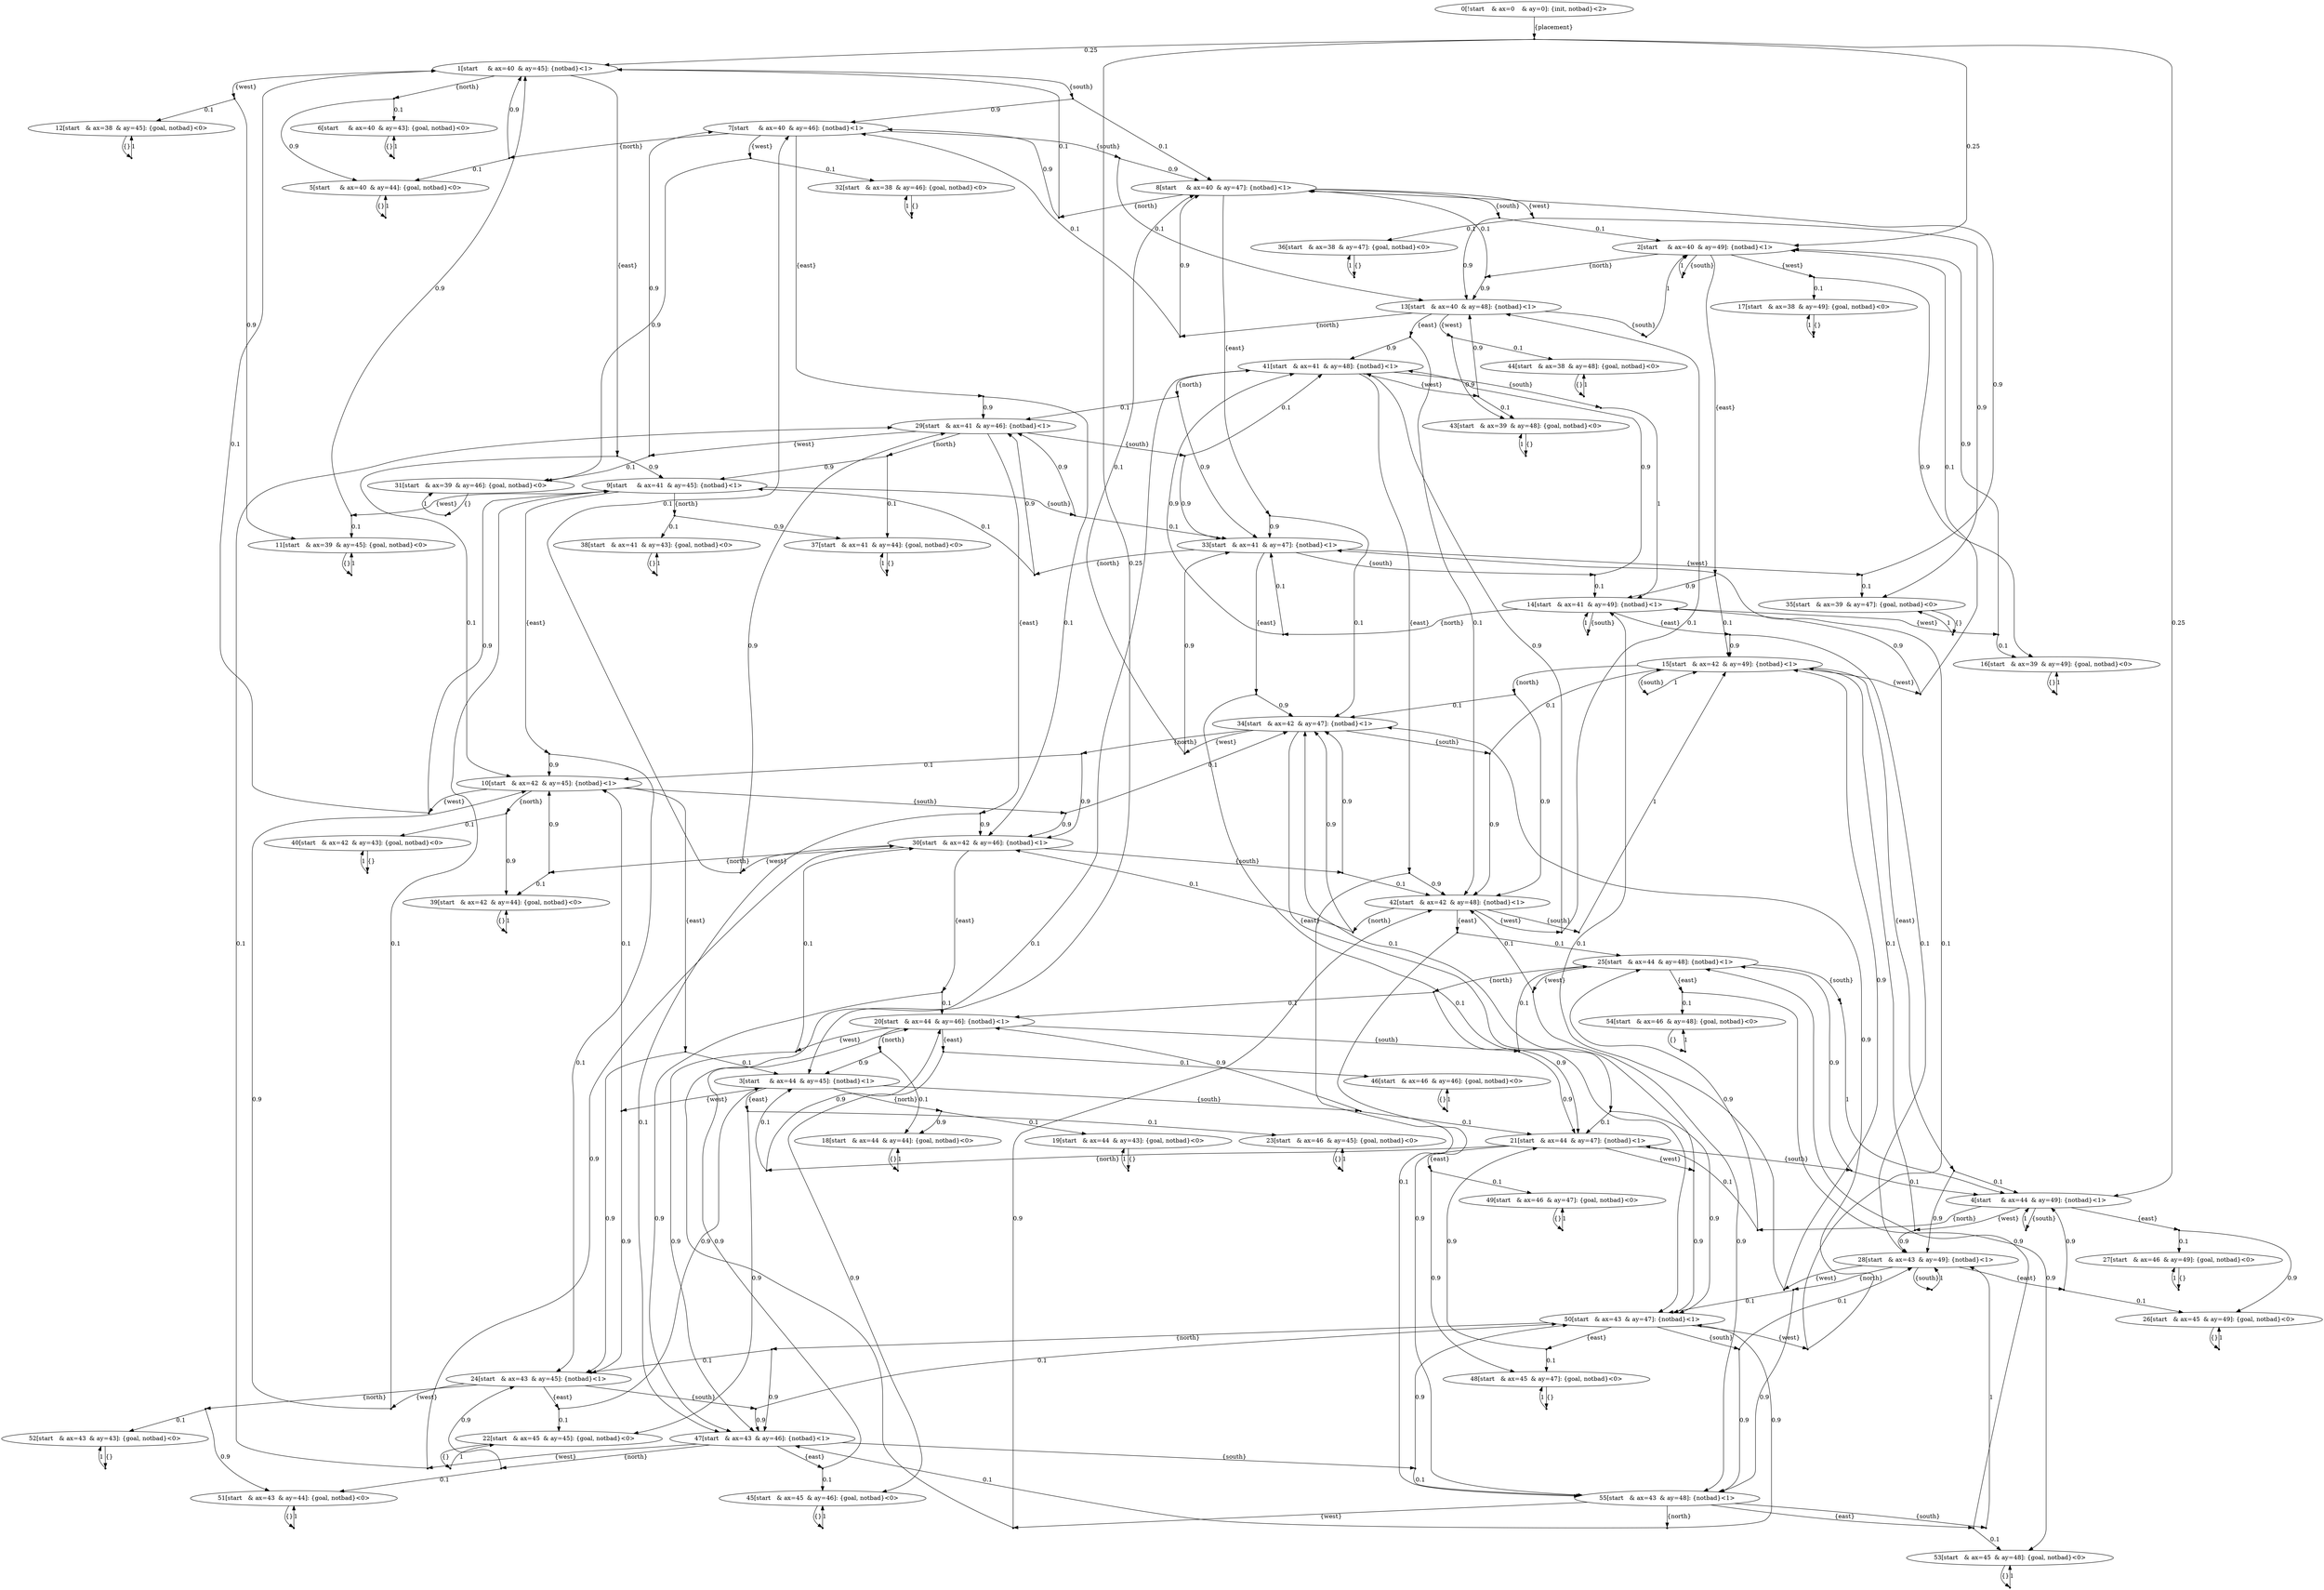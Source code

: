 digraph model {
	0 [ label = "0[!start	& ax=0	& ay=0]: {init, notbad}<2>" ];
	1 [ label = "1[start	& ax=40	& ay=45]: {notbad}<1>" ];
	2 [ label = "2[start	& ax=40	& ay=49]: {notbad}<1>" ];
	3 [ label = "3[start	& ax=44	& ay=45]: {notbad}<1>" ];
	4 [ label = "4[start	& ax=44	& ay=49]: {notbad}<1>" ];
	5 [ label = "5[start	& ax=40	& ay=44]: {goal, notbad}<0>" ];
	6 [ label = "6[start	& ax=40	& ay=43]: {goal, notbad}<0>" ];
	7 [ label = "7[start	& ax=40	& ay=46]: {notbad}<1>" ];
	8 [ label = "8[start	& ax=40	& ay=47]: {notbad}<1>" ];
	9 [ label = "9[start	& ax=41	& ay=45]: {notbad}<1>" ];
	10 [ label = "10[start	& ax=42	& ay=45]: {notbad}<1>" ];
	11 [ label = "11[start	& ax=39	& ay=45]: {goal, notbad}<0>" ];
	12 [ label = "12[start	& ax=38	& ay=45]: {goal, notbad}<0>" ];
	13 [ label = "13[start	& ax=40	& ay=48]: {notbad}<1>" ];
	14 [ label = "14[start	& ax=41	& ay=49]: {notbad}<1>" ];
	15 [ label = "15[start	& ax=42	& ay=49]: {notbad}<1>" ];
	16 [ label = "16[start	& ax=39	& ay=49]: {goal, notbad}<0>" ];
	17 [ label = "17[start	& ax=38	& ay=49]: {goal, notbad}<0>" ];
	18 [ label = "18[start	& ax=44	& ay=44]: {goal, notbad}<0>" ];
	19 [ label = "19[start	& ax=44	& ay=43]: {goal, notbad}<0>" ];
	20 [ label = "20[start	& ax=44	& ay=46]: {notbad}<1>" ];
	21 [ label = "21[start	& ax=44	& ay=47]: {notbad}<1>" ];
	22 [ label = "22[start	& ax=45	& ay=45]: {goal, notbad}<0>" ];
	23 [ label = "23[start	& ax=46	& ay=45]: {goal, notbad}<0>" ];
	24 [ label = "24[start	& ax=43	& ay=45]: {notbad}<1>" ];
	25 [ label = "25[start	& ax=44	& ay=48]: {notbad}<1>" ];
	26 [ label = "26[start	& ax=45	& ay=49]: {goal, notbad}<0>" ];
	27 [ label = "27[start	& ax=46	& ay=49]: {goal, notbad}<0>" ];
	28 [ label = "28[start	& ax=43	& ay=49]: {notbad}<1>" ];
	29 [ label = "29[start	& ax=41	& ay=46]: {notbad}<1>" ];
	30 [ label = "30[start	& ax=42	& ay=46]: {notbad}<1>" ];
	31 [ label = "31[start	& ax=39	& ay=46]: {goal, notbad}<0>" ];
	32 [ label = "32[start	& ax=38	& ay=46]: {goal, notbad}<0>" ];
	33 [ label = "33[start	& ax=41	& ay=47]: {notbad}<1>" ];
	34 [ label = "34[start	& ax=42	& ay=47]: {notbad}<1>" ];
	35 [ label = "35[start	& ax=39	& ay=47]: {goal, notbad}<0>" ];
	36 [ label = "36[start	& ax=38	& ay=47]: {goal, notbad}<0>" ];
	37 [ label = "37[start	& ax=41	& ay=44]: {goal, notbad}<0>" ];
	38 [ label = "38[start	& ax=41	& ay=43]: {goal, notbad}<0>" ];
	39 [ label = "39[start	& ax=42	& ay=44]: {goal, notbad}<0>" ];
	40 [ label = "40[start	& ax=42	& ay=43]: {goal, notbad}<0>" ];
	41 [ label = "41[start	& ax=41	& ay=48]: {notbad}<1>" ];
	42 [ label = "42[start	& ax=42	& ay=48]: {notbad}<1>" ];
	43 [ label = "43[start	& ax=39	& ay=48]: {goal, notbad}<0>" ];
	44 [ label = "44[start	& ax=38	& ay=48]: {goal, notbad}<0>" ];
	45 [ label = "45[start	& ax=45	& ay=46]: {goal, notbad}<0>" ];
	46 [ label = "46[start	& ax=46	& ay=46]: {goal, notbad}<0>" ];
	47 [ label = "47[start	& ax=43	& ay=46]: {notbad}<1>" ];
	48 [ label = "48[start	& ax=45	& ay=47]: {goal, notbad}<0>" ];
	49 [ label = "49[start	& ax=46	& ay=47]: {goal, notbad}<0>" ];
	50 [ label = "50[start	& ax=43	& ay=47]: {notbad}<1>" ];
	51 [ label = "51[start	& ax=43	& ay=44]: {goal, notbad}<0>" ];
	52 [ label = "52[start	& ax=43	& ay=43]: {goal, notbad}<0>" ];
	53 [ label = "53[start	& ax=45	& ay=48]: {goal, notbad}<0>" ];
	54 [ label = "54[start	& ax=46	& ay=48]: {goal, notbad}<0>" ];
	55 [ label = "55[start	& ax=43	& ay=48]: {notbad}<1>" ];
	"0c0" [shape = "point"];
	0 -> "0c0" [ label = "{placement}"]
;
	"0c0" -> 1 [ label= "0.25" ];
	"0c0" -> 2 [ label= "0.25" ];
	"0c0" -> 3 [ label= "0.25" ];
	"0c0" -> 4 [ label= "0.25" ];
	"1c0" [shape = "point"];
	1 -> "1c0" [ label = "{north}"]
;
	"1c0" -> 5 [ label= "0.9" ];
	"1c0" -> 6 [ label= "0.1" ];
	"1c1" [shape = "point"];
	1 -> "1c1" [ label = "{south}"]
;
	"1c1" -> 7 [ label= "0.9" ];
	"1c1" -> 8 [ label= "0.1" ];
	"1c2" [shape = "point"];
	1 -> "1c2" [ label = "{east}"]
;
	"1c2" -> 9 [ label= "0.9" ];
	"1c2" -> 10 [ label= "0.1" ];
	"1c3" [shape = "point"];
	1 -> "1c3" [ label = "{west}"]
;
	"1c3" -> 11 [ label= "0.9" ];
	"1c3" -> 12 [ label= "0.1" ];
	"2c0" [shape = "point"];
	2 -> "2c0" [ label = "{north}"]
;
	"2c0" -> 8 [ label= "0.1" ];
	"2c0" -> 13 [ label= "0.9" ];
	"2c1" [shape = "point"];
	2 -> "2c1" [ label = "{south}"]
;
	"2c1" -> 2 [ label= "1" ];
	"2c2" [shape = "point"];
	2 -> "2c2" [ label = "{east}"]
;
	"2c2" -> 14 [ label= "0.9" ];
	"2c2" -> 15 [ label= "0.1" ];
	"2c3" [shape = "point"];
	2 -> "2c3" [ label = "{west}"]
;
	"2c3" -> 16 [ label= "0.9" ];
	"2c3" -> 17 [ label= "0.1" ];
	"3c0" [shape = "point"];
	3 -> "3c0" [ label = "{north}"]
;
	"3c0" -> 18 [ label= "0.9" ];
	"3c0" -> 19 [ label= "0.1" ];
	"3c1" [shape = "point"];
	3 -> "3c1" [ label = "{south}"]
;
	"3c1" -> 20 [ label= "0.9" ];
	"3c1" -> 21 [ label= "0.1" ];
	"3c2" [shape = "point"];
	3 -> "3c2" [ label = "{east}"]
;
	"3c2" -> 22 [ label= "0.9" ];
	"3c2" -> 23 [ label= "0.1" ];
	"3c3" [shape = "point"];
	3 -> "3c3" [ label = "{west}"]
;
	"3c3" -> 10 [ label= "0.1" ];
	"3c3" -> 24 [ label= "0.9" ];
	"4c0" [shape = "point"];
	4 -> "4c0" [ label = "{north}"]
;
	"4c0" -> 21 [ label= "0.1" ];
	"4c0" -> 25 [ label= "0.9" ];
	"4c1" [shape = "point"];
	4 -> "4c1" [ label = "{south}"]
;
	"4c1" -> 4 [ label= "1" ];
	"4c2" [shape = "point"];
	4 -> "4c2" [ label = "{east}"]
;
	"4c2" -> 26 [ label= "0.9" ];
	"4c2" -> 27 [ label= "0.1" ];
	"4c3" [shape = "point"];
	4 -> "4c3" [ label = "{west}"]
;
	"4c3" -> 15 [ label= "0.1" ];
	"4c3" -> 28 [ label= "0.9" ];
	"5c0" [shape = "point"];
	5 -> "5c0" [ label = "{}"]
;
	"5c0" -> 5 [ label= "1" ];
	"6c0" [shape = "point"];
	6 -> "6c0" [ label = "{}"]
;
	"6c0" -> 6 [ label= "1" ];
	"7c0" [shape = "point"];
	7 -> "7c0" [ label = "{north}"]
;
	"7c0" -> 1 [ label= "0.9" ];
	"7c0" -> 5 [ label= "0.1" ];
	"7c1" [shape = "point"];
	7 -> "7c1" [ label = "{south}"]
;
	"7c1" -> 8 [ label= "0.9" ];
	"7c1" -> 13 [ label= "0.1" ];
	"7c2" [shape = "point"];
	7 -> "7c2" [ label = "{east}"]
;
	"7c2" -> 29 [ label= "0.9" ];
	"7c2" -> 30 [ label= "0.1" ];
	"7c3" [shape = "point"];
	7 -> "7c3" [ label = "{west}"]
;
	"7c3" -> 31 [ label= "0.9" ];
	"7c3" -> 32 [ label= "0.1" ];
	"8c0" [shape = "point"];
	8 -> "8c0" [ label = "{north}"]
;
	"8c0" -> 1 [ label= "0.1" ];
	"8c0" -> 7 [ label= "0.9" ];
	"8c1" [shape = "point"];
	8 -> "8c1" [ label = "{south}"]
;
	"8c1" -> 2 [ label= "0.1" ];
	"8c1" -> 13 [ label= "0.9" ];
	"8c2" [shape = "point"];
	8 -> "8c2" [ label = "{east}"]
;
	"8c2" -> 33 [ label= "0.9" ];
	"8c2" -> 34 [ label= "0.1" ];
	"8c3" [shape = "point"];
	8 -> "8c3" [ label = "{west}"]
;
	"8c3" -> 35 [ label= "0.9" ];
	"8c3" -> 36 [ label= "0.1" ];
	"9c0" [shape = "point"];
	9 -> "9c0" [ label = "{north}"]
;
	"9c0" -> 37 [ label= "0.9" ];
	"9c0" -> 38 [ label= "0.1" ];
	"9c1" [shape = "point"];
	9 -> "9c1" [ label = "{south}"]
;
	"9c1" -> 29 [ label= "0.9" ];
	"9c1" -> 33 [ label= "0.1" ];
	"9c2" [shape = "point"];
	9 -> "9c2" [ label = "{east}"]
;
	"9c2" -> 10 [ label= "0.9" ];
	"9c2" -> 24 [ label= "0.1" ];
	"9c3" [shape = "point"];
	9 -> "9c3" [ label = "{west}"]
;
	"9c3" -> 1 [ label= "0.9" ];
	"9c3" -> 11 [ label= "0.1" ];
	"10c0" [shape = "point"];
	10 -> "10c0" [ label = "{north}"]
;
	"10c0" -> 39 [ label= "0.9" ];
	"10c0" -> 40 [ label= "0.1" ];
	"10c1" [shape = "point"];
	10 -> "10c1" [ label = "{south}"]
;
	"10c1" -> 30 [ label= "0.9" ];
	"10c1" -> 34 [ label= "0.1" ];
	"10c2" [shape = "point"];
	10 -> "10c2" [ label = "{east}"]
;
	"10c2" -> 3 [ label= "0.1" ];
	"10c2" -> 24 [ label= "0.9" ];
	"10c3" [shape = "point"];
	10 -> "10c3" [ label = "{west}"]
;
	"10c3" -> 1 [ label= "0.1" ];
	"10c3" -> 9 [ label= "0.9" ];
	"11c0" [shape = "point"];
	11 -> "11c0" [ label = "{}"]
;
	"11c0" -> 11 [ label= "1" ];
	"12c0" [shape = "point"];
	12 -> "12c0" [ label = "{}"]
;
	"12c0" -> 12 [ label= "1" ];
	"13c0" [shape = "point"];
	13 -> "13c0" [ label = "{north}"]
;
	"13c0" -> 7 [ label= "0.1" ];
	"13c0" -> 8 [ label= "0.9" ];
	"13c1" [shape = "point"];
	13 -> "13c1" [ label = "{south}"]
;
	"13c1" -> 2 [ label= "1" ];
	"13c2" [shape = "point"];
	13 -> "13c2" [ label = "{east}"]
;
	"13c2" -> 41 [ label= "0.9" ];
	"13c2" -> 42 [ label= "0.1" ];
	"13c3" [shape = "point"];
	13 -> "13c3" [ label = "{west}"]
;
	"13c3" -> 43 [ label= "0.9" ];
	"13c3" -> 44 [ label= "0.1" ];
	"14c0" [shape = "point"];
	14 -> "14c0" [ label = "{north}"]
;
	"14c0" -> 33 [ label= "0.1" ];
	"14c0" -> 41 [ label= "0.9" ];
	"14c1" [shape = "point"];
	14 -> "14c1" [ label = "{south}"]
;
	"14c1" -> 14 [ label= "1" ];
	"14c2" [shape = "point"];
	14 -> "14c2" [ label = "{east}"]
;
	"14c2" -> 15 [ label= "0.9" ];
	"14c2" -> 28 [ label= "0.1" ];
	"14c3" [shape = "point"];
	14 -> "14c3" [ label = "{west}"]
;
	"14c3" -> 2 [ label= "0.9" ];
	"14c3" -> 16 [ label= "0.1" ];
	"15c0" [shape = "point"];
	15 -> "15c0" [ label = "{north}"]
;
	"15c0" -> 34 [ label= "0.1" ];
	"15c0" -> 42 [ label= "0.9" ];
	"15c1" [shape = "point"];
	15 -> "15c1" [ label = "{south}"]
;
	"15c1" -> 15 [ label= "1" ];
	"15c2" [shape = "point"];
	15 -> "15c2" [ label = "{east}"]
;
	"15c2" -> 4 [ label= "0.1" ];
	"15c2" -> 28 [ label= "0.9" ];
	"15c3" [shape = "point"];
	15 -> "15c3" [ label = "{west}"]
;
	"15c3" -> 2 [ label= "0.1" ];
	"15c3" -> 14 [ label= "0.9" ];
	"16c0" [shape = "point"];
	16 -> "16c0" [ label = "{}"]
;
	"16c0" -> 16 [ label= "1" ];
	"17c0" [shape = "point"];
	17 -> "17c0" [ label = "{}"]
;
	"17c0" -> 17 [ label= "1" ];
	"18c0" [shape = "point"];
	18 -> "18c0" [ label = "{}"]
;
	"18c0" -> 18 [ label= "1" ];
	"19c0" [shape = "point"];
	19 -> "19c0" [ label = "{}"]
;
	"19c0" -> 19 [ label= "1" ];
	"20c0" [shape = "point"];
	20 -> "20c0" [ label = "{north}"]
;
	"20c0" -> 3 [ label= "0.9" ];
	"20c0" -> 18 [ label= "0.1" ];
	"20c1" [shape = "point"];
	20 -> "20c1" [ label = "{south}"]
;
	"20c1" -> 21 [ label= "0.9" ];
	"20c1" -> 25 [ label= "0.1" ];
	"20c2" [shape = "point"];
	20 -> "20c2" [ label = "{east}"]
;
	"20c2" -> 45 [ label= "0.9" ];
	"20c2" -> 46 [ label= "0.1" ];
	"20c3" [shape = "point"];
	20 -> "20c3" [ label = "{west}"]
;
	"20c3" -> 30 [ label= "0.1" ];
	"20c3" -> 47 [ label= "0.9" ];
	"21c0" [shape = "point"];
	21 -> "21c0" [ label = "{north}"]
;
	"21c0" -> 3 [ label= "0.1" ];
	"21c0" -> 20 [ label= "0.9" ];
	"21c1" [shape = "point"];
	21 -> "21c1" [ label = "{south}"]
;
	"21c1" -> 4 [ label= "0.1" ];
	"21c1" -> 25 [ label= "0.9" ];
	"21c2" [shape = "point"];
	21 -> "21c2" [ label = "{east}"]
;
	"21c2" -> 48 [ label= "0.9" ];
	"21c2" -> 49 [ label= "0.1" ];
	"21c3" [shape = "point"];
	21 -> "21c3" [ label = "{west}"]
;
	"21c3" -> 34 [ label= "0.1" ];
	"21c3" -> 50 [ label= "0.9" ];
	"22c0" [shape = "point"];
	22 -> "22c0" [ label = "{}"]
;
	"22c0" -> 22 [ label= "1" ];
	"23c0" [shape = "point"];
	23 -> "23c0" [ label = "{}"]
;
	"23c0" -> 23 [ label= "1" ];
	"24c0" [shape = "point"];
	24 -> "24c0" [ label = "{north}"]
;
	"24c0" -> 51 [ label= "0.9" ];
	"24c0" -> 52 [ label= "0.1" ];
	"24c1" [shape = "point"];
	24 -> "24c1" [ label = "{south}"]
;
	"24c1" -> 47 [ label= "0.9" ];
	"24c1" -> 50 [ label= "0.1" ];
	"24c2" [shape = "point"];
	24 -> "24c2" [ label = "{east}"]
;
	"24c2" -> 3 [ label= "0.9" ];
	"24c2" -> 22 [ label= "0.1" ];
	"24c3" [shape = "point"];
	24 -> "24c3" [ label = "{west}"]
;
	"24c3" -> 9 [ label= "0.1" ];
	"24c3" -> 10 [ label= "0.9" ];
	"25c0" [shape = "point"];
	25 -> "25c0" [ label = "{north}"]
;
	"25c0" -> 20 [ label= "0.1" ];
	"25c0" -> 21 [ label= "0.9" ];
	"25c1" [shape = "point"];
	25 -> "25c1" [ label = "{south}"]
;
	"25c1" -> 4 [ label= "1" ];
	"25c2" [shape = "point"];
	25 -> "25c2" [ label = "{east}"]
;
	"25c2" -> 53 [ label= "0.9" ];
	"25c2" -> 54 [ label= "0.1" ];
	"25c3" [shape = "point"];
	25 -> "25c3" [ label = "{west}"]
;
	"25c3" -> 42 [ label= "0.1" ];
	"25c3" -> 55 [ label= "0.9" ];
	"26c0" [shape = "point"];
	26 -> "26c0" [ label = "{}"]
;
	"26c0" -> 26 [ label= "1" ];
	"27c0" [shape = "point"];
	27 -> "27c0" [ label = "{}"]
;
	"27c0" -> 27 [ label= "1" ];
	"28c0" [shape = "point"];
	28 -> "28c0" [ label = "{north}"]
;
	"28c0" -> 50 [ label= "0.1" ];
	"28c0" -> 55 [ label= "0.9" ];
	"28c1" [shape = "point"];
	28 -> "28c1" [ label = "{south}"]
;
	"28c1" -> 28 [ label= "1" ];
	"28c2" [shape = "point"];
	28 -> "28c2" [ label = "{east}"]
;
	"28c2" -> 4 [ label= "0.9" ];
	"28c2" -> 26 [ label= "0.1" ];
	"28c3" [shape = "point"];
	28 -> "28c3" [ label = "{west}"]
;
	"28c3" -> 14 [ label= "0.1" ];
	"28c3" -> 15 [ label= "0.9" ];
	"29c0" [shape = "point"];
	29 -> "29c0" [ label = "{north}"]
;
	"29c0" -> 9 [ label= "0.9" ];
	"29c0" -> 37 [ label= "0.1" ];
	"29c1" [shape = "point"];
	29 -> "29c1" [ label = "{south}"]
;
	"29c1" -> 33 [ label= "0.9" ];
	"29c1" -> 41 [ label= "0.1" ];
	"29c2" [shape = "point"];
	29 -> "29c2" [ label = "{east}"]
;
	"29c2" -> 30 [ label= "0.9" ];
	"29c2" -> 47 [ label= "0.1" ];
	"29c3" [shape = "point"];
	29 -> "29c3" [ label = "{west}"]
;
	"29c3" -> 7 [ label= "0.9" ];
	"29c3" -> 31 [ label= "0.1" ];
	"30c0" [shape = "point"];
	30 -> "30c0" [ label = "{north}"]
;
	"30c0" -> 10 [ label= "0.9" ];
	"30c0" -> 39 [ label= "0.1" ];
	"30c1" [shape = "point"];
	30 -> "30c1" [ label = "{south}"]
;
	"30c1" -> 34 [ label= "0.9" ];
	"30c1" -> 42 [ label= "0.1" ];
	"30c2" [shape = "point"];
	30 -> "30c2" [ label = "{east}"]
;
	"30c2" -> 20 [ label= "0.1" ];
	"30c2" -> 47 [ label= "0.9" ];
	"30c3" [shape = "point"];
	30 -> "30c3" [ label = "{west}"]
;
	"30c3" -> 7 [ label= "0.1" ];
	"30c3" -> 29 [ label= "0.9" ];
	"31c0" [shape = "point"];
	31 -> "31c0" [ label = "{}"]
;
	"31c0" -> 31 [ label= "1" ];
	"32c0" [shape = "point"];
	32 -> "32c0" [ label = "{}"]
;
	"32c0" -> 32 [ label= "1" ];
	"33c0" [shape = "point"];
	33 -> "33c0" [ label = "{north}"]
;
	"33c0" -> 9 [ label= "0.1" ];
	"33c0" -> 29 [ label= "0.9" ];
	"33c1" [shape = "point"];
	33 -> "33c1" [ label = "{south}"]
;
	"33c1" -> 14 [ label= "0.1" ];
	"33c1" -> 41 [ label= "0.9" ];
	"33c2" [shape = "point"];
	33 -> "33c2" [ label = "{east}"]
;
	"33c2" -> 34 [ label= "0.9" ];
	"33c2" -> 50 [ label= "0.1" ];
	"33c3" [shape = "point"];
	33 -> "33c3" [ label = "{west}"]
;
	"33c3" -> 8 [ label= "0.9" ];
	"33c3" -> 35 [ label= "0.1" ];
	"34c0" [shape = "point"];
	34 -> "34c0" [ label = "{north}"]
;
	"34c0" -> 10 [ label= "0.1" ];
	"34c0" -> 30 [ label= "0.9" ];
	"34c1" [shape = "point"];
	34 -> "34c1" [ label = "{south}"]
;
	"34c1" -> 15 [ label= "0.1" ];
	"34c1" -> 42 [ label= "0.9" ];
	"34c2" [shape = "point"];
	34 -> "34c2" [ label = "{east}"]
;
	"34c2" -> 21 [ label= "0.1" ];
	"34c2" -> 50 [ label= "0.9" ];
	"34c3" [shape = "point"];
	34 -> "34c3" [ label = "{west}"]
;
	"34c3" -> 8 [ label= "0.1" ];
	"34c3" -> 33 [ label= "0.9" ];
	"35c0" [shape = "point"];
	35 -> "35c0" [ label = "{}"]
;
	"35c0" -> 35 [ label= "1" ];
	"36c0" [shape = "point"];
	36 -> "36c0" [ label = "{}"]
;
	"36c0" -> 36 [ label= "1" ];
	"37c0" [shape = "point"];
	37 -> "37c0" [ label = "{}"]
;
	"37c0" -> 37 [ label= "1" ];
	"38c0" [shape = "point"];
	38 -> "38c0" [ label = "{}"]
;
	"38c0" -> 38 [ label= "1" ];
	"39c0" [shape = "point"];
	39 -> "39c0" [ label = "{}"]
;
	"39c0" -> 39 [ label= "1" ];
	"40c0" [shape = "point"];
	40 -> "40c0" [ label = "{}"]
;
	"40c0" -> 40 [ label= "1" ];
	"41c0" [shape = "point"];
	41 -> "41c0" [ label = "{north}"]
;
	"41c0" -> 29 [ label= "0.1" ];
	"41c0" -> 33 [ label= "0.9" ];
	"41c1" [shape = "point"];
	41 -> "41c1" [ label = "{south}"]
;
	"41c1" -> 14 [ label= "1" ];
	"41c2" [shape = "point"];
	41 -> "41c2" [ label = "{east}"]
;
	"41c2" -> 42 [ label= "0.9" ];
	"41c2" -> 55 [ label= "0.1" ];
	"41c3" [shape = "point"];
	41 -> "41c3" [ label = "{west}"]
;
	"41c3" -> 13 [ label= "0.9" ];
	"41c3" -> 43 [ label= "0.1" ];
	"42c0" [shape = "point"];
	42 -> "42c0" [ label = "{north}"]
;
	"42c0" -> 30 [ label= "0.1" ];
	"42c0" -> 34 [ label= "0.9" ];
	"42c1" [shape = "point"];
	42 -> "42c1" [ label = "{south}"]
;
	"42c1" -> 15 [ label= "1" ];
	"42c2" [shape = "point"];
	42 -> "42c2" [ label = "{east}"]
;
	"42c2" -> 25 [ label= "0.1" ];
	"42c2" -> 55 [ label= "0.9" ];
	"42c3" [shape = "point"];
	42 -> "42c3" [ label = "{west}"]
;
	"42c3" -> 13 [ label= "0.1" ];
	"42c3" -> 41 [ label= "0.9" ];
	"43c0" [shape = "point"];
	43 -> "43c0" [ label = "{}"]
;
	"43c0" -> 43 [ label= "1" ];
	"44c0" [shape = "point"];
	44 -> "44c0" [ label = "{}"]
;
	"44c0" -> 44 [ label= "1" ];
	"45c0" [shape = "point"];
	45 -> "45c0" [ label = "{}"]
;
	"45c0" -> 45 [ label= "1" ];
	"46c0" [shape = "point"];
	46 -> "46c0" [ label = "{}"]
;
	"46c0" -> 46 [ label= "1" ];
	"47c0" [shape = "point"];
	47 -> "47c0" [ label = "{north}"]
;
	"47c0" -> 24 [ label= "0.9" ];
	"47c0" -> 51 [ label= "0.1" ];
	"47c1" [shape = "point"];
	47 -> "47c1" [ label = "{south}"]
;
	"47c1" -> 50 [ label= "0.9" ];
	"47c1" -> 55 [ label= "0.1" ];
	"47c2" [shape = "point"];
	47 -> "47c2" [ label = "{east}"]
;
	"47c2" -> 20 [ label= "0.9" ];
	"47c2" -> 45 [ label= "0.1" ];
	"47c3" [shape = "point"];
	47 -> "47c3" [ label = "{west}"]
;
	"47c3" -> 29 [ label= "0.1" ];
	"47c3" -> 30 [ label= "0.9" ];
	"48c0" [shape = "point"];
	48 -> "48c0" [ label = "{}"]
;
	"48c0" -> 48 [ label= "1" ];
	"49c0" [shape = "point"];
	49 -> "49c0" [ label = "{}"]
;
	"49c0" -> 49 [ label= "1" ];
	"50c0" [shape = "point"];
	50 -> "50c0" [ label = "{north}"]
;
	"50c0" -> 24 [ label= "0.1" ];
	"50c0" -> 47 [ label= "0.9" ];
	"50c1" [shape = "point"];
	50 -> "50c1" [ label = "{south}"]
;
	"50c1" -> 28 [ label= "0.1" ];
	"50c1" -> 55 [ label= "0.9" ];
	"50c2" [shape = "point"];
	50 -> "50c2" [ label = "{east}"]
;
	"50c2" -> 21 [ label= "0.9" ];
	"50c2" -> 48 [ label= "0.1" ];
	"50c3" [shape = "point"];
	50 -> "50c3" [ label = "{west}"]
;
	"50c3" -> 33 [ label= "0.1" ];
	"50c3" -> 34 [ label= "0.9" ];
	"51c0" [shape = "point"];
	51 -> "51c0" [ label = "{}"]
;
	"51c0" -> 51 [ label= "1" ];
	"52c0" [shape = "point"];
	52 -> "52c0" [ label = "{}"]
;
	"52c0" -> 52 [ label= "1" ];
	"53c0" [shape = "point"];
	53 -> "53c0" [ label = "{}"]
;
	"53c0" -> 53 [ label= "1" ];
	"54c0" [shape = "point"];
	54 -> "54c0" [ label = "{}"]
;
	"54c0" -> 54 [ label= "1" ];
	"55c0" [shape = "point"];
	55 -> "55c0" [ label = "{north}"]
;
	"55c0" -> 47 [ label= "0.1" ];
	"55c0" -> 50 [ label= "0.9" ];
	"55c1" [shape = "point"];
	55 -> "55c1" [ label = "{south}"]
;
	"55c1" -> 28 [ label= "1" ];
	"55c2" [shape = "point"];
	55 -> "55c2" [ label = "{east}"]
;
	"55c2" -> 25 [ label= "0.9" ];
	"55c2" -> 53 [ label= "0.1" ];
	"55c3" [shape = "point"];
	55 -> "55c3" [ label = "{west}"]
;
	"55c3" -> 41 [ label= "0.1" ];
	"55c3" -> 42 [ label= "0.9" ];
}
